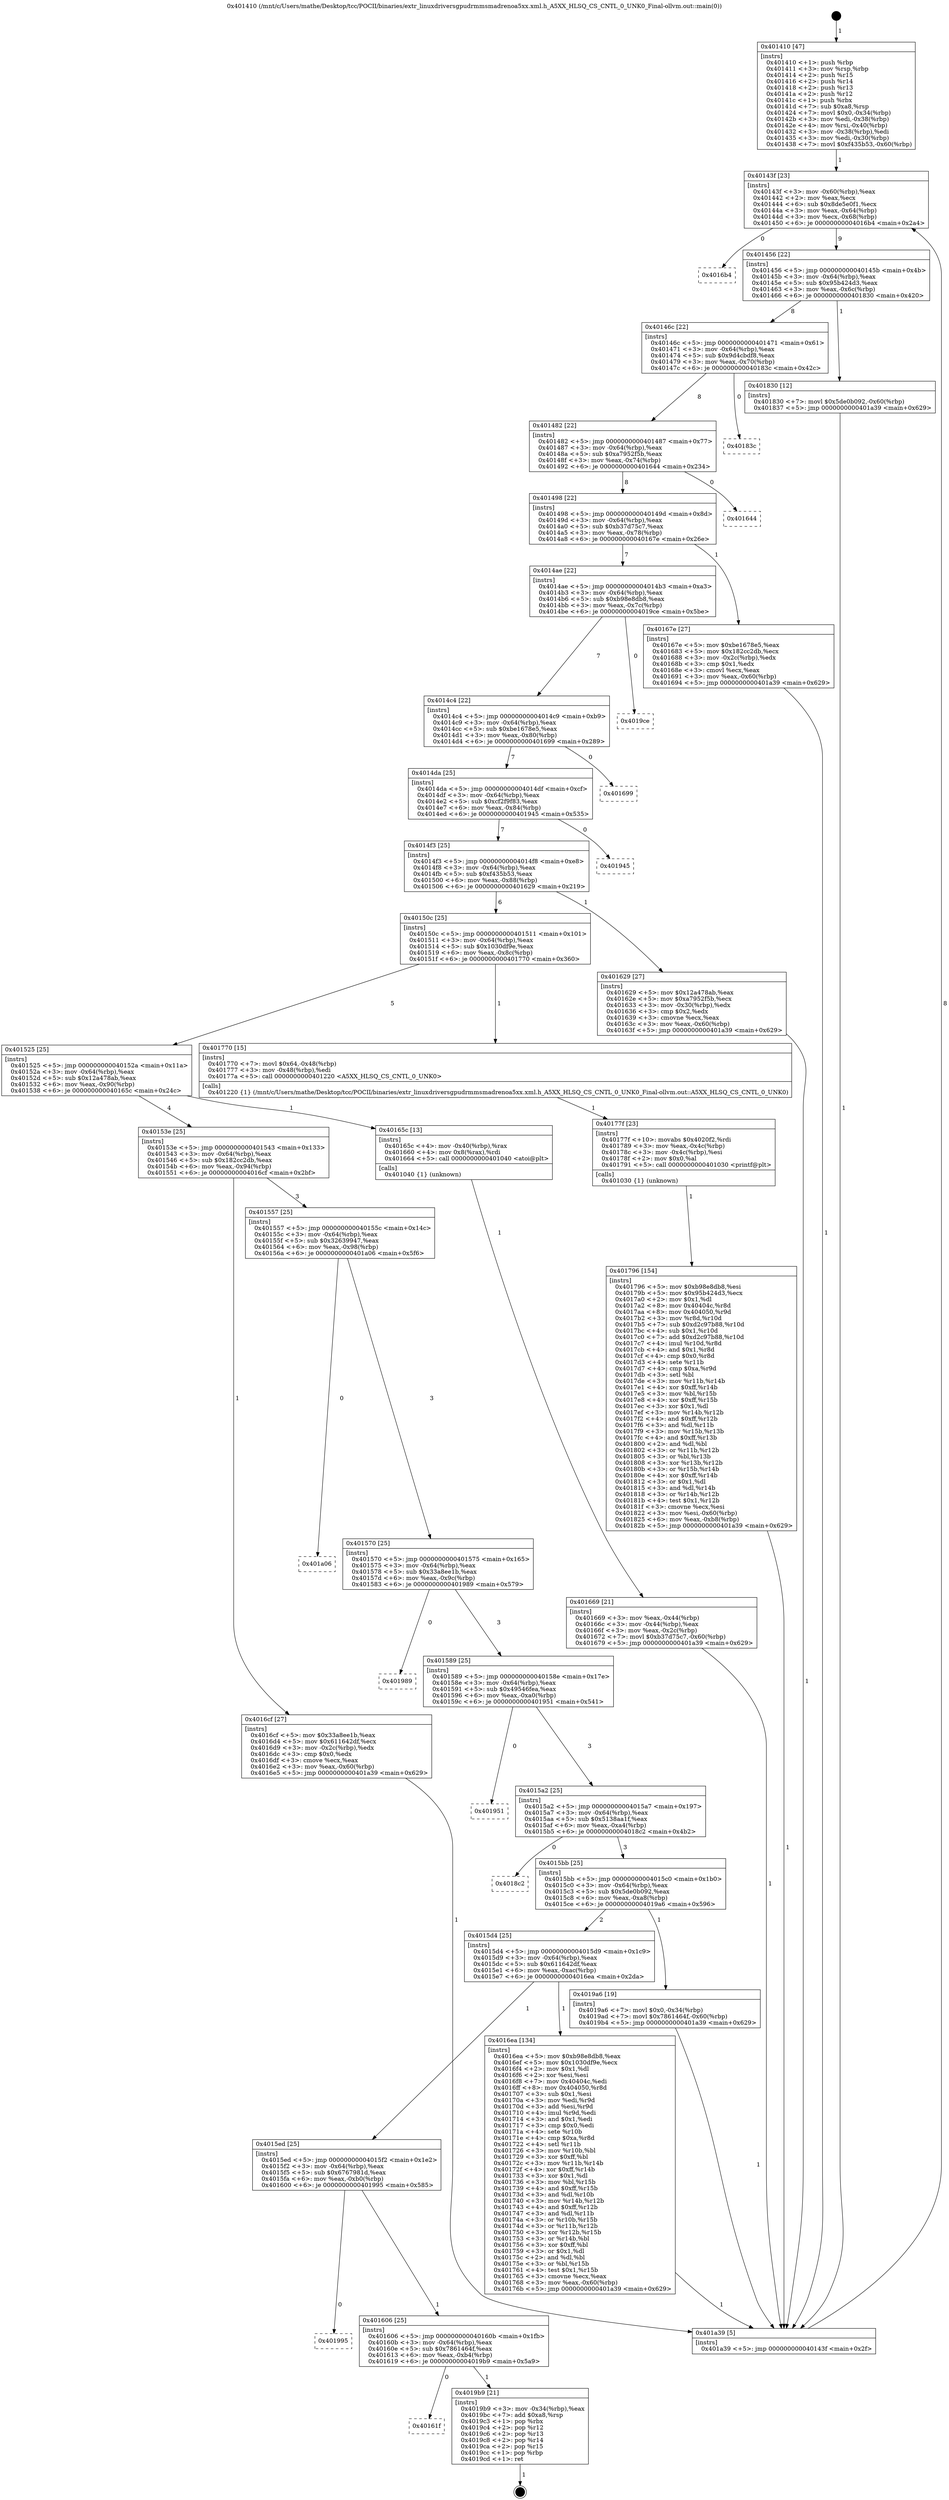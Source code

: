 digraph "0x401410" {
  label = "0x401410 (/mnt/c/Users/mathe/Desktop/tcc/POCII/binaries/extr_linuxdriversgpudrmmsmadrenoa5xx.xml.h_A5XX_HLSQ_CS_CNTL_0_UNK0_Final-ollvm.out::main(0))"
  labelloc = "t"
  node[shape=record]

  Entry [label="",width=0.3,height=0.3,shape=circle,fillcolor=black,style=filled]
  "0x40143f" [label="{
     0x40143f [23]\l
     | [instrs]\l
     &nbsp;&nbsp;0x40143f \<+3\>: mov -0x60(%rbp),%eax\l
     &nbsp;&nbsp;0x401442 \<+2\>: mov %eax,%ecx\l
     &nbsp;&nbsp;0x401444 \<+6\>: sub $0x8de5e0f1,%ecx\l
     &nbsp;&nbsp;0x40144a \<+3\>: mov %eax,-0x64(%rbp)\l
     &nbsp;&nbsp;0x40144d \<+3\>: mov %ecx,-0x68(%rbp)\l
     &nbsp;&nbsp;0x401450 \<+6\>: je 00000000004016b4 \<main+0x2a4\>\l
  }"]
  "0x4016b4" [label="{
     0x4016b4\l
  }", style=dashed]
  "0x401456" [label="{
     0x401456 [22]\l
     | [instrs]\l
     &nbsp;&nbsp;0x401456 \<+5\>: jmp 000000000040145b \<main+0x4b\>\l
     &nbsp;&nbsp;0x40145b \<+3\>: mov -0x64(%rbp),%eax\l
     &nbsp;&nbsp;0x40145e \<+5\>: sub $0x95b424d3,%eax\l
     &nbsp;&nbsp;0x401463 \<+3\>: mov %eax,-0x6c(%rbp)\l
     &nbsp;&nbsp;0x401466 \<+6\>: je 0000000000401830 \<main+0x420\>\l
  }"]
  Exit [label="",width=0.3,height=0.3,shape=circle,fillcolor=black,style=filled,peripheries=2]
  "0x401830" [label="{
     0x401830 [12]\l
     | [instrs]\l
     &nbsp;&nbsp;0x401830 \<+7\>: movl $0x5de0b092,-0x60(%rbp)\l
     &nbsp;&nbsp;0x401837 \<+5\>: jmp 0000000000401a39 \<main+0x629\>\l
  }"]
  "0x40146c" [label="{
     0x40146c [22]\l
     | [instrs]\l
     &nbsp;&nbsp;0x40146c \<+5\>: jmp 0000000000401471 \<main+0x61\>\l
     &nbsp;&nbsp;0x401471 \<+3\>: mov -0x64(%rbp),%eax\l
     &nbsp;&nbsp;0x401474 \<+5\>: sub $0x9d4cbdf8,%eax\l
     &nbsp;&nbsp;0x401479 \<+3\>: mov %eax,-0x70(%rbp)\l
     &nbsp;&nbsp;0x40147c \<+6\>: je 000000000040183c \<main+0x42c\>\l
  }"]
  "0x40161f" [label="{
     0x40161f\l
  }", style=dashed]
  "0x40183c" [label="{
     0x40183c\l
  }", style=dashed]
  "0x401482" [label="{
     0x401482 [22]\l
     | [instrs]\l
     &nbsp;&nbsp;0x401482 \<+5\>: jmp 0000000000401487 \<main+0x77\>\l
     &nbsp;&nbsp;0x401487 \<+3\>: mov -0x64(%rbp),%eax\l
     &nbsp;&nbsp;0x40148a \<+5\>: sub $0xa7952f5b,%eax\l
     &nbsp;&nbsp;0x40148f \<+3\>: mov %eax,-0x74(%rbp)\l
     &nbsp;&nbsp;0x401492 \<+6\>: je 0000000000401644 \<main+0x234\>\l
  }"]
  "0x4019b9" [label="{
     0x4019b9 [21]\l
     | [instrs]\l
     &nbsp;&nbsp;0x4019b9 \<+3\>: mov -0x34(%rbp),%eax\l
     &nbsp;&nbsp;0x4019bc \<+7\>: add $0xa8,%rsp\l
     &nbsp;&nbsp;0x4019c3 \<+1\>: pop %rbx\l
     &nbsp;&nbsp;0x4019c4 \<+2\>: pop %r12\l
     &nbsp;&nbsp;0x4019c6 \<+2\>: pop %r13\l
     &nbsp;&nbsp;0x4019c8 \<+2\>: pop %r14\l
     &nbsp;&nbsp;0x4019ca \<+2\>: pop %r15\l
     &nbsp;&nbsp;0x4019cc \<+1\>: pop %rbp\l
     &nbsp;&nbsp;0x4019cd \<+1\>: ret\l
  }"]
  "0x401644" [label="{
     0x401644\l
  }", style=dashed]
  "0x401498" [label="{
     0x401498 [22]\l
     | [instrs]\l
     &nbsp;&nbsp;0x401498 \<+5\>: jmp 000000000040149d \<main+0x8d\>\l
     &nbsp;&nbsp;0x40149d \<+3\>: mov -0x64(%rbp),%eax\l
     &nbsp;&nbsp;0x4014a0 \<+5\>: sub $0xb37d75c7,%eax\l
     &nbsp;&nbsp;0x4014a5 \<+3\>: mov %eax,-0x78(%rbp)\l
     &nbsp;&nbsp;0x4014a8 \<+6\>: je 000000000040167e \<main+0x26e\>\l
  }"]
  "0x401606" [label="{
     0x401606 [25]\l
     | [instrs]\l
     &nbsp;&nbsp;0x401606 \<+5\>: jmp 000000000040160b \<main+0x1fb\>\l
     &nbsp;&nbsp;0x40160b \<+3\>: mov -0x64(%rbp),%eax\l
     &nbsp;&nbsp;0x40160e \<+5\>: sub $0x7861464f,%eax\l
     &nbsp;&nbsp;0x401613 \<+6\>: mov %eax,-0xb4(%rbp)\l
     &nbsp;&nbsp;0x401619 \<+6\>: je 00000000004019b9 \<main+0x5a9\>\l
  }"]
  "0x40167e" [label="{
     0x40167e [27]\l
     | [instrs]\l
     &nbsp;&nbsp;0x40167e \<+5\>: mov $0xbe1678e5,%eax\l
     &nbsp;&nbsp;0x401683 \<+5\>: mov $0x182cc2db,%ecx\l
     &nbsp;&nbsp;0x401688 \<+3\>: mov -0x2c(%rbp),%edx\l
     &nbsp;&nbsp;0x40168b \<+3\>: cmp $0x1,%edx\l
     &nbsp;&nbsp;0x40168e \<+3\>: cmovl %ecx,%eax\l
     &nbsp;&nbsp;0x401691 \<+3\>: mov %eax,-0x60(%rbp)\l
     &nbsp;&nbsp;0x401694 \<+5\>: jmp 0000000000401a39 \<main+0x629\>\l
  }"]
  "0x4014ae" [label="{
     0x4014ae [22]\l
     | [instrs]\l
     &nbsp;&nbsp;0x4014ae \<+5\>: jmp 00000000004014b3 \<main+0xa3\>\l
     &nbsp;&nbsp;0x4014b3 \<+3\>: mov -0x64(%rbp),%eax\l
     &nbsp;&nbsp;0x4014b6 \<+5\>: sub $0xb98e8db8,%eax\l
     &nbsp;&nbsp;0x4014bb \<+3\>: mov %eax,-0x7c(%rbp)\l
     &nbsp;&nbsp;0x4014be \<+6\>: je 00000000004019ce \<main+0x5be\>\l
  }"]
  "0x401995" [label="{
     0x401995\l
  }", style=dashed]
  "0x4019ce" [label="{
     0x4019ce\l
  }", style=dashed]
  "0x4014c4" [label="{
     0x4014c4 [22]\l
     | [instrs]\l
     &nbsp;&nbsp;0x4014c4 \<+5\>: jmp 00000000004014c9 \<main+0xb9\>\l
     &nbsp;&nbsp;0x4014c9 \<+3\>: mov -0x64(%rbp),%eax\l
     &nbsp;&nbsp;0x4014cc \<+5\>: sub $0xbe1678e5,%eax\l
     &nbsp;&nbsp;0x4014d1 \<+3\>: mov %eax,-0x80(%rbp)\l
     &nbsp;&nbsp;0x4014d4 \<+6\>: je 0000000000401699 \<main+0x289\>\l
  }"]
  "0x401796" [label="{
     0x401796 [154]\l
     | [instrs]\l
     &nbsp;&nbsp;0x401796 \<+5\>: mov $0xb98e8db8,%esi\l
     &nbsp;&nbsp;0x40179b \<+5\>: mov $0x95b424d3,%ecx\l
     &nbsp;&nbsp;0x4017a0 \<+2\>: mov $0x1,%dl\l
     &nbsp;&nbsp;0x4017a2 \<+8\>: mov 0x40404c,%r8d\l
     &nbsp;&nbsp;0x4017aa \<+8\>: mov 0x404050,%r9d\l
     &nbsp;&nbsp;0x4017b2 \<+3\>: mov %r8d,%r10d\l
     &nbsp;&nbsp;0x4017b5 \<+7\>: sub $0xd2c97b88,%r10d\l
     &nbsp;&nbsp;0x4017bc \<+4\>: sub $0x1,%r10d\l
     &nbsp;&nbsp;0x4017c0 \<+7\>: add $0xd2c97b88,%r10d\l
     &nbsp;&nbsp;0x4017c7 \<+4\>: imul %r10d,%r8d\l
     &nbsp;&nbsp;0x4017cb \<+4\>: and $0x1,%r8d\l
     &nbsp;&nbsp;0x4017cf \<+4\>: cmp $0x0,%r8d\l
     &nbsp;&nbsp;0x4017d3 \<+4\>: sete %r11b\l
     &nbsp;&nbsp;0x4017d7 \<+4\>: cmp $0xa,%r9d\l
     &nbsp;&nbsp;0x4017db \<+3\>: setl %bl\l
     &nbsp;&nbsp;0x4017de \<+3\>: mov %r11b,%r14b\l
     &nbsp;&nbsp;0x4017e1 \<+4\>: xor $0xff,%r14b\l
     &nbsp;&nbsp;0x4017e5 \<+3\>: mov %bl,%r15b\l
     &nbsp;&nbsp;0x4017e8 \<+4\>: xor $0xff,%r15b\l
     &nbsp;&nbsp;0x4017ec \<+3\>: xor $0x1,%dl\l
     &nbsp;&nbsp;0x4017ef \<+3\>: mov %r14b,%r12b\l
     &nbsp;&nbsp;0x4017f2 \<+4\>: and $0xff,%r12b\l
     &nbsp;&nbsp;0x4017f6 \<+3\>: and %dl,%r11b\l
     &nbsp;&nbsp;0x4017f9 \<+3\>: mov %r15b,%r13b\l
     &nbsp;&nbsp;0x4017fc \<+4\>: and $0xff,%r13b\l
     &nbsp;&nbsp;0x401800 \<+2\>: and %dl,%bl\l
     &nbsp;&nbsp;0x401802 \<+3\>: or %r11b,%r12b\l
     &nbsp;&nbsp;0x401805 \<+3\>: or %bl,%r13b\l
     &nbsp;&nbsp;0x401808 \<+3\>: xor %r13b,%r12b\l
     &nbsp;&nbsp;0x40180b \<+3\>: or %r15b,%r14b\l
     &nbsp;&nbsp;0x40180e \<+4\>: xor $0xff,%r14b\l
     &nbsp;&nbsp;0x401812 \<+3\>: or $0x1,%dl\l
     &nbsp;&nbsp;0x401815 \<+3\>: and %dl,%r14b\l
     &nbsp;&nbsp;0x401818 \<+3\>: or %r14b,%r12b\l
     &nbsp;&nbsp;0x40181b \<+4\>: test $0x1,%r12b\l
     &nbsp;&nbsp;0x40181f \<+3\>: cmovne %ecx,%esi\l
     &nbsp;&nbsp;0x401822 \<+3\>: mov %esi,-0x60(%rbp)\l
     &nbsp;&nbsp;0x401825 \<+6\>: mov %eax,-0xb8(%rbp)\l
     &nbsp;&nbsp;0x40182b \<+5\>: jmp 0000000000401a39 \<main+0x629\>\l
  }"]
  "0x401699" [label="{
     0x401699\l
  }", style=dashed]
  "0x4014da" [label="{
     0x4014da [25]\l
     | [instrs]\l
     &nbsp;&nbsp;0x4014da \<+5\>: jmp 00000000004014df \<main+0xcf\>\l
     &nbsp;&nbsp;0x4014df \<+3\>: mov -0x64(%rbp),%eax\l
     &nbsp;&nbsp;0x4014e2 \<+5\>: sub $0xcf2f9f83,%eax\l
     &nbsp;&nbsp;0x4014e7 \<+6\>: mov %eax,-0x84(%rbp)\l
     &nbsp;&nbsp;0x4014ed \<+6\>: je 0000000000401945 \<main+0x535\>\l
  }"]
  "0x40177f" [label="{
     0x40177f [23]\l
     | [instrs]\l
     &nbsp;&nbsp;0x40177f \<+10\>: movabs $0x4020f2,%rdi\l
     &nbsp;&nbsp;0x401789 \<+3\>: mov %eax,-0x4c(%rbp)\l
     &nbsp;&nbsp;0x40178c \<+3\>: mov -0x4c(%rbp),%esi\l
     &nbsp;&nbsp;0x40178f \<+2\>: mov $0x0,%al\l
     &nbsp;&nbsp;0x401791 \<+5\>: call 0000000000401030 \<printf@plt\>\l
     | [calls]\l
     &nbsp;&nbsp;0x401030 \{1\} (unknown)\l
  }"]
  "0x401945" [label="{
     0x401945\l
  }", style=dashed]
  "0x4014f3" [label="{
     0x4014f3 [25]\l
     | [instrs]\l
     &nbsp;&nbsp;0x4014f3 \<+5\>: jmp 00000000004014f8 \<main+0xe8\>\l
     &nbsp;&nbsp;0x4014f8 \<+3\>: mov -0x64(%rbp),%eax\l
     &nbsp;&nbsp;0x4014fb \<+5\>: sub $0xf435b53,%eax\l
     &nbsp;&nbsp;0x401500 \<+6\>: mov %eax,-0x88(%rbp)\l
     &nbsp;&nbsp;0x401506 \<+6\>: je 0000000000401629 \<main+0x219\>\l
  }"]
  "0x4015ed" [label="{
     0x4015ed [25]\l
     | [instrs]\l
     &nbsp;&nbsp;0x4015ed \<+5\>: jmp 00000000004015f2 \<main+0x1e2\>\l
     &nbsp;&nbsp;0x4015f2 \<+3\>: mov -0x64(%rbp),%eax\l
     &nbsp;&nbsp;0x4015f5 \<+5\>: sub $0x6767981d,%eax\l
     &nbsp;&nbsp;0x4015fa \<+6\>: mov %eax,-0xb0(%rbp)\l
     &nbsp;&nbsp;0x401600 \<+6\>: je 0000000000401995 \<main+0x585\>\l
  }"]
  "0x401629" [label="{
     0x401629 [27]\l
     | [instrs]\l
     &nbsp;&nbsp;0x401629 \<+5\>: mov $0x12a478ab,%eax\l
     &nbsp;&nbsp;0x40162e \<+5\>: mov $0xa7952f5b,%ecx\l
     &nbsp;&nbsp;0x401633 \<+3\>: mov -0x30(%rbp),%edx\l
     &nbsp;&nbsp;0x401636 \<+3\>: cmp $0x2,%edx\l
     &nbsp;&nbsp;0x401639 \<+3\>: cmovne %ecx,%eax\l
     &nbsp;&nbsp;0x40163c \<+3\>: mov %eax,-0x60(%rbp)\l
     &nbsp;&nbsp;0x40163f \<+5\>: jmp 0000000000401a39 \<main+0x629\>\l
  }"]
  "0x40150c" [label="{
     0x40150c [25]\l
     | [instrs]\l
     &nbsp;&nbsp;0x40150c \<+5\>: jmp 0000000000401511 \<main+0x101\>\l
     &nbsp;&nbsp;0x401511 \<+3\>: mov -0x64(%rbp),%eax\l
     &nbsp;&nbsp;0x401514 \<+5\>: sub $0x1030df9e,%eax\l
     &nbsp;&nbsp;0x401519 \<+6\>: mov %eax,-0x8c(%rbp)\l
     &nbsp;&nbsp;0x40151f \<+6\>: je 0000000000401770 \<main+0x360\>\l
  }"]
  "0x401a39" [label="{
     0x401a39 [5]\l
     | [instrs]\l
     &nbsp;&nbsp;0x401a39 \<+5\>: jmp 000000000040143f \<main+0x2f\>\l
  }"]
  "0x401410" [label="{
     0x401410 [47]\l
     | [instrs]\l
     &nbsp;&nbsp;0x401410 \<+1\>: push %rbp\l
     &nbsp;&nbsp;0x401411 \<+3\>: mov %rsp,%rbp\l
     &nbsp;&nbsp;0x401414 \<+2\>: push %r15\l
     &nbsp;&nbsp;0x401416 \<+2\>: push %r14\l
     &nbsp;&nbsp;0x401418 \<+2\>: push %r13\l
     &nbsp;&nbsp;0x40141a \<+2\>: push %r12\l
     &nbsp;&nbsp;0x40141c \<+1\>: push %rbx\l
     &nbsp;&nbsp;0x40141d \<+7\>: sub $0xa8,%rsp\l
     &nbsp;&nbsp;0x401424 \<+7\>: movl $0x0,-0x34(%rbp)\l
     &nbsp;&nbsp;0x40142b \<+3\>: mov %edi,-0x38(%rbp)\l
     &nbsp;&nbsp;0x40142e \<+4\>: mov %rsi,-0x40(%rbp)\l
     &nbsp;&nbsp;0x401432 \<+3\>: mov -0x38(%rbp),%edi\l
     &nbsp;&nbsp;0x401435 \<+3\>: mov %edi,-0x30(%rbp)\l
     &nbsp;&nbsp;0x401438 \<+7\>: movl $0xf435b53,-0x60(%rbp)\l
  }"]
  "0x4016ea" [label="{
     0x4016ea [134]\l
     | [instrs]\l
     &nbsp;&nbsp;0x4016ea \<+5\>: mov $0xb98e8db8,%eax\l
     &nbsp;&nbsp;0x4016ef \<+5\>: mov $0x1030df9e,%ecx\l
     &nbsp;&nbsp;0x4016f4 \<+2\>: mov $0x1,%dl\l
     &nbsp;&nbsp;0x4016f6 \<+2\>: xor %esi,%esi\l
     &nbsp;&nbsp;0x4016f8 \<+7\>: mov 0x40404c,%edi\l
     &nbsp;&nbsp;0x4016ff \<+8\>: mov 0x404050,%r8d\l
     &nbsp;&nbsp;0x401707 \<+3\>: sub $0x1,%esi\l
     &nbsp;&nbsp;0x40170a \<+3\>: mov %edi,%r9d\l
     &nbsp;&nbsp;0x40170d \<+3\>: add %esi,%r9d\l
     &nbsp;&nbsp;0x401710 \<+4\>: imul %r9d,%edi\l
     &nbsp;&nbsp;0x401714 \<+3\>: and $0x1,%edi\l
     &nbsp;&nbsp;0x401717 \<+3\>: cmp $0x0,%edi\l
     &nbsp;&nbsp;0x40171a \<+4\>: sete %r10b\l
     &nbsp;&nbsp;0x40171e \<+4\>: cmp $0xa,%r8d\l
     &nbsp;&nbsp;0x401722 \<+4\>: setl %r11b\l
     &nbsp;&nbsp;0x401726 \<+3\>: mov %r10b,%bl\l
     &nbsp;&nbsp;0x401729 \<+3\>: xor $0xff,%bl\l
     &nbsp;&nbsp;0x40172c \<+3\>: mov %r11b,%r14b\l
     &nbsp;&nbsp;0x40172f \<+4\>: xor $0xff,%r14b\l
     &nbsp;&nbsp;0x401733 \<+3\>: xor $0x1,%dl\l
     &nbsp;&nbsp;0x401736 \<+3\>: mov %bl,%r15b\l
     &nbsp;&nbsp;0x401739 \<+4\>: and $0xff,%r15b\l
     &nbsp;&nbsp;0x40173d \<+3\>: and %dl,%r10b\l
     &nbsp;&nbsp;0x401740 \<+3\>: mov %r14b,%r12b\l
     &nbsp;&nbsp;0x401743 \<+4\>: and $0xff,%r12b\l
     &nbsp;&nbsp;0x401747 \<+3\>: and %dl,%r11b\l
     &nbsp;&nbsp;0x40174a \<+3\>: or %r10b,%r15b\l
     &nbsp;&nbsp;0x40174d \<+3\>: or %r11b,%r12b\l
     &nbsp;&nbsp;0x401750 \<+3\>: xor %r12b,%r15b\l
     &nbsp;&nbsp;0x401753 \<+3\>: or %r14b,%bl\l
     &nbsp;&nbsp;0x401756 \<+3\>: xor $0xff,%bl\l
     &nbsp;&nbsp;0x401759 \<+3\>: or $0x1,%dl\l
     &nbsp;&nbsp;0x40175c \<+2\>: and %dl,%bl\l
     &nbsp;&nbsp;0x40175e \<+3\>: or %bl,%r15b\l
     &nbsp;&nbsp;0x401761 \<+4\>: test $0x1,%r15b\l
     &nbsp;&nbsp;0x401765 \<+3\>: cmovne %ecx,%eax\l
     &nbsp;&nbsp;0x401768 \<+3\>: mov %eax,-0x60(%rbp)\l
     &nbsp;&nbsp;0x40176b \<+5\>: jmp 0000000000401a39 \<main+0x629\>\l
  }"]
  "0x401770" [label="{
     0x401770 [15]\l
     | [instrs]\l
     &nbsp;&nbsp;0x401770 \<+7\>: movl $0x64,-0x48(%rbp)\l
     &nbsp;&nbsp;0x401777 \<+3\>: mov -0x48(%rbp),%edi\l
     &nbsp;&nbsp;0x40177a \<+5\>: call 0000000000401220 \<A5XX_HLSQ_CS_CNTL_0_UNK0\>\l
     | [calls]\l
     &nbsp;&nbsp;0x401220 \{1\} (/mnt/c/Users/mathe/Desktop/tcc/POCII/binaries/extr_linuxdriversgpudrmmsmadrenoa5xx.xml.h_A5XX_HLSQ_CS_CNTL_0_UNK0_Final-ollvm.out::A5XX_HLSQ_CS_CNTL_0_UNK0)\l
  }"]
  "0x401525" [label="{
     0x401525 [25]\l
     | [instrs]\l
     &nbsp;&nbsp;0x401525 \<+5\>: jmp 000000000040152a \<main+0x11a\>\l
     &nbsp;&nbsp;0x40152a \<+3\>: mov -0x64(%rbp),%eax\l
     &nbsp;&nbsp;0x40152d \<+5\>: sub $0x12a478ab,%eax\l
     &nbsp;&nbsp;0x401532 \<+6\>: mov %eax,-0x90(%rbp)\l
     &nbsp;&nbsp;0x401538 \<+6\>: je 000000000040165c \<main+0x24c\>\l
  }"]
  "0x4015d4" [label="{
     0x4015d4 [25]\l
     | [instrs]\l
     &nbsp;&nbsp;0x4015d4 \<+5\>: jmp 00000000004015d9 \<main+0x1c9\>\l
     &nbsp;&nbsp;0x4015d9 \<+3\>: mov -0x64(%rbp),%eax\l
     &nbsp;&nbsp;0x4015dc \<+5\>: sub $0x611642df,%eax\l
     &nbsp;&nbsp;0x4015e1 \<+6\>: mov %eax,-0xac(%rbp)\l
     &nbsp;&nbsp;0x4015e7 \<+6\>: je 00000000004016ea \<main+0x2da\>\l
  }"]
  "0x40165c" [label="{
     0x40165c [13]\l
     | [instrs]\l
     &nbsp;&nbsp;0x40165c \<+4\>: mov -0x40(%rbp),%rax\l
     &nbsp;&nbsp;0x401660 \<+4\>: mov 0x8(%rax),%rdi\l
     &nbsp;&nbsp;0x401664 \<+5\>: call 0000000000401040 \<atoi@plt\>\l
     | [calls]\l
     &nbsp;&nbsp;0x401040 \{1\} (unknown)\l
  }"]
  "0x40153e" [label="{
     0x40153e [25]\l
     | [instrs]\l
     &nbsp;&nbsp;0x40153e \<+5\>: jmp 0000000000401543 \<main+0x133\>\l
     &nbsp;&nbsp;0x401543 \<+3\>: mov -0x64(%rbp),%eax\l
     &nbsp;&nbsp;0x401546 \<+5\>: sub $0x182cc2db,%eax\l
     &nbsp;&nbsp;0x40154b \<+6\>: mov %eax,-0x94(%rbp)\l
     &nbsp;&nbsp;0x401551 \<+6\>: je 00000000004016cf \<main+0x2bf\>\l
  }"]
  "0x401669" [label="{
     0x401669 [21]\l
     | [instrs]\l
     &nbsp;&nbsp;0x401669 \<+3\>: mov %eax,-0x44(%rbp)\l
     &nbsp;&nbsp;0x40166c \<+3\>: mov -0x44(%rbp),%eax\l
     &nbsp;&nbsp;0x40166f \<+3\>: mov %eax,-0x2c(%rbp)\l
     &nbsp;&nbsp;0x401672 \<+7\>: movl $0xb37d75c7,-0x60(%rbp)\l
     &nbsp;&nbsp;0x401679 \<+5\>: jmp 0000000000401a39 \<main+0x629\>\l
  }"]
  "0x4019a6" [label="{
     0x4019a6 [19]\l
     | [instrs]\l
     &nbsp;&nbsp;0x4019a6 \<+7\>: movl $0x0,-0x34(%rbp)\l
     &nbsp;&nbsp;0x4019ad \<+7\>: movl $0x7861464f,-0x60(%rbp)\l
     &nbsp;&nbsp;0x4019b4 \<+5\>: jmp 0000000000401a39 \<main+0x629\>\l
  }"]
  "0x4016cf" [label="{
     0x4016cf [27]\l
     | [instrs]\l
     &nbsp;&nbsp;0x4016cf \<+5\>: mov $0x33a8ee1b,%eax\l
     &nbsp;&nbsp;0x4016d4 \<+5\>: mov $0x611642df,%ecx\l
     &nbsp;&nbsp;0x4016d9 \<+3\>: mov -0x2c(%rbp),%edx\l
     &nbsp;&nbsp;0x4016dc \<+3\>: cmp $0x0,%edx\l
     &nbsp;&nbsp;0x4016df \<+3\>: cmove %ecx,%eax\l
     &nbsp;&nbsp;0x4016e2 \<+3\>: mov %eax,-0x60(%rbp)\l
     &nbsp;&nbsp;0x4016e5 \<+5\>: jmp 0000000000401a39 \<main+0x629\>\l
  }"]
  "0x401557" [label="{
     0x401557 [25]\l
     | [instrs]\l
     &nbsp;&nbsp;0x401557 \<+5\>: jmp 000000000040155c \<main+0x14c\>\l
     &nbsp;&nbsp;0x40155c \<+3\>: mov -0x64(%rbp),%eax\l
     &nbsp;&nbsp;0x40155f \<+5\>: sub $0x32639947,%eax\l
     &nbsp;&nbsp;0x401564 \<+6\>: mov %eax,-0x98(%rbp)\l
     &nbsp;&nbsp;0x40156a \<+6\>: je 0000000000401a06 \<main+0x5f6\>\l
  }"]
  "0x4015bb" [label="{
     0x4015bb [25]\l
     | [instrs]\l
     &nbsp;&nbsp;0x4015bb \<+5\>: jmp 00000000004015c0 \<main+0x1b0\>\l
     &nbsp;&nbsp;0x4015c0 \<+3\>: mov -0x64(%rbp),%eax\l
     &nbsp;&nbsp;0x4015c3 \<+5\>: sub $0x5de0b092,%eax\l
     &nbsp;&nbsp;0x4015c8 \<+6\>: mov %eax,-0xa8(%rbp)\l
     &nbsp;&nbsp;0x4015ce \<+6\>: je 00000000004019a6 \<main+0x596\>\l
  }"]
  "0x401a06" [label="{
     0x401a06\l
  }", style=dashed]
  "0x401570" [label="{
     0x401570 [25]\l
     | [instrs]\l
     &nbsp;&nbsp;0x401570 \<+5\>: jmp 0000000000401575 \<main+0x165\>\l
     &nbsp;&nbsp;0x401575 \<+3\>: mov -0x64(%rbp),%eax\l
     &nbsp;&nbsp;0x401578 \<+5\>: sub $0x33a8ee1b,%eax\l
     &nbsp;&nbsp;0x40157d \<+6\>: mov %eax,-0x9c(%rbp)\l
     &nbsp;&nbsp;0x401583 \<+6\>: je 0000000000401989 \<main+0x579\>\l
  }"]
  "0x4018c2" [label="{
     0x4018c2\l
  }", style=dashed]
  "0x401989" [label="{
     0x401989\l
  }", style=dashed]
  "0x401589" [label="{
     0x401589 [25]\l
     | [instrs]\l
     &nbsp;&nbsp;0x401589 \<+5\>: jmp 000000000040158e \<main+0x17e\>\l
     &nbsp;&nbsp;0x40158e \<+3\>: mov -0x64(%rbp),%eax\l
     &nbsp;&nbsp;0x401591 \<+5\>: sub $0x49546fea,%eax\l
     &nbsp;&nbsp;0x401596 \<+6\>: mov %eax,-0xa0(%rbp)\l
     &nbsp;&nbsp;0x40159c \<+6\>: je 0000000000401951 \<main+0x541\>\l
  }"]
  "0x4015a2" [label="{
     0x4015a2 [25]\l
     | [instrs]\l
     &nbsp;&nbsp;0x4015a2 \<+5\>: jmp 00000000004015a7 \<main+0x197\>\l
     &nbsp;&nbsp;0x4015a7 \<+3\>: mov -0x64(%rbp),%eax\l
     &nbsp;&nbsp;0x4015aa \<+5\>: sub $0x5138aa1f,%eax\l
     &nbsp;&nbsp;0x4015af \<+6\>: mov %eax,-0xa4(%rbp)\l
     &nbsp;&nbsp;0x4015b5 \<+6\>: je 00000000004018c2 \<main+0x4b2\>\l
  }"]
  "0x401951" [label="{
     0x401951\l
  }", style=dashed]
  Entry -> "0x401410" [label=" 1"]
  "0x40143f" -> "0x4016b4" [label=" 0"]
  "0x40143f" -> "0x401456" [label=" 9"]
  "0x4019b9" -> Exit [label=" 1"]
  "0x401456" -> "0x401830" [label=" 1"]
  "0x401456" -> "0x40146c" [label=" 8"]
  "0x401606" -> "0x40161f" [label=" 0"]
  "0x40146c" -> "0x40183c" [label=" 0"]
  "0x40146c" -> "0x401482" [label=" 8"]
  "0x401606" -> "0x4019b9" [label=" 1"]
  "0x401482" -> "0x401644" [label=" 0"]
  "0x401482" -> "0x401498" [label=" 8"]
  "0x4015ed" -> "0x401606" [label=" 1"]
  "0x401498" -> "0x40167e" [label=" 1"]
  "0x401498" -> "0x4014ae" [label=" 7"]
  "0x4015ed" -> "0x401995" [label=" 0"]
  "0x4014ae" -> "0x4019ce" [label=" 0"]
  "0x4014ae" -> "0x4014c4" [label=" 7"]
  "0x4019a6" -> "0x401a39" [label=" 1"]
  "0x4014c4" -> "0x401699" [label=" 0"]
  "0x4014c4" -> "0x4014da" [label=" 7"]
  "0x401830" -> "0x401a39" [label=" 1"]
  "0x4014da" -> "0x401945" [label=" 0"]
  "0x4014da" -> "0x4014f3" [label=" 7"]
  "0x401796" -> "0x401a39" [label=" 1"]
  "0x4014f3" -> "0x401629" [label=" 1"]
  "0x4014f3" -> "0x40150c" [label=" 6"]
  "0x401629" -> "0x401a39" [label=" 1"]
  "0x401410" -> "0x40143f" [label=" 1"]
  "0x401a39" -> "0x40143f" [label=" 8"]
  "0x40177f" -> "0x401796" [label=" 1"]
  "0x40150c" -> "0x401770" [label=" 1"]
  "0x40150c" -> "0x401525" [label=" 5"]
  "0x401770" -> "0x40177f" [label=" 1"]
  "0x401525" -> "0x40165c" [label=" 1"]
  "0x401525" -> "0x40153e" [label=" 4"]
  "0x40165c" -> "0x401669" [label=" 1"]
  "0x401669" -> "0x401a39" [label=" 1"]
  "0x40167e" -> "0x401a39" [label=" 1"]
  "0x4015d4" -> "0x4015ed" [label=" 1"]
  "0x40153e" -> "0x4016cf" [label=" 1"]
  "0x40153e" -> "0x401557" [label=" 3"]
  "0x4016cf" -> "0x401a39" [label=" 1"]
  "0x4015d4" -> "0x4016ea" [label=" 1"]
  "0x401557" -> "0x401a06" [label=" 0"]
  "0x401557" -> "0x401570" [label=" 3"]
  "0x4015bb" -> "0x4015d4" [label=" 2"]
  "0x401570" -> "0x401989" [label=" 0"]
  "0x401570" -> "0x401589" [label=" 3"]
  "0x4015bb" -> "0x4019a6" [label=" 1"]
  "0x401589" -> "0x401951" [label=" 0"]
  "0x401589" -> "0x4015a2" [label=" 3"]
  "0x4016ea" -> "0x401a39" [label=" 1"]
  "0x4015a2" -> "0x4018c2" [label=" 0"]
  "0x4015a2" -> "0x4015bb" [label=" 3"]
}
